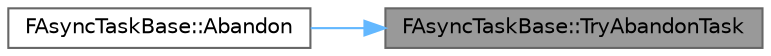 digraph "FAsyncTaskBase::TryAbandonTask"
{
 // INTERACTIVE_SVG=YES
 // LATEX_PDF_SIZE
  bgcolor="transparent";
  edge [fontname=Helvetica,fontsize=10,labelfontname=Helvetica,labelfontsize=10];
  node [fontname=Helvetica,fontsize=10,shape=box,height=0.2,width=0.4];
  rankdir="RL";
  Node1 [id="Node000001",label="FAsyncTaskBase::TryAbandonTask",height=0.2,width=0.4,color="gray40", fillcolor="grey60", style="filled", fontcolor="black",tooltip="Abandon task if possible, returns true on success, false otherwise."];
  Node1 -> Node2 [id="edge1_Node000001_Node000002",dir="back",color="steelblue1",style="solid",tooltip=" "];
  Node2 [id="Node000002",label="FAsyncTaskBase::Abandon",height=0.2,width=0.4,color="grey40", fillcolor="white", style="filled",URL="$dd/d1f/classFAsyncTaskBase.html#a3c35eb046c147e233985e587733e8c87",tooltip="Always called from the thread pool."];
}

